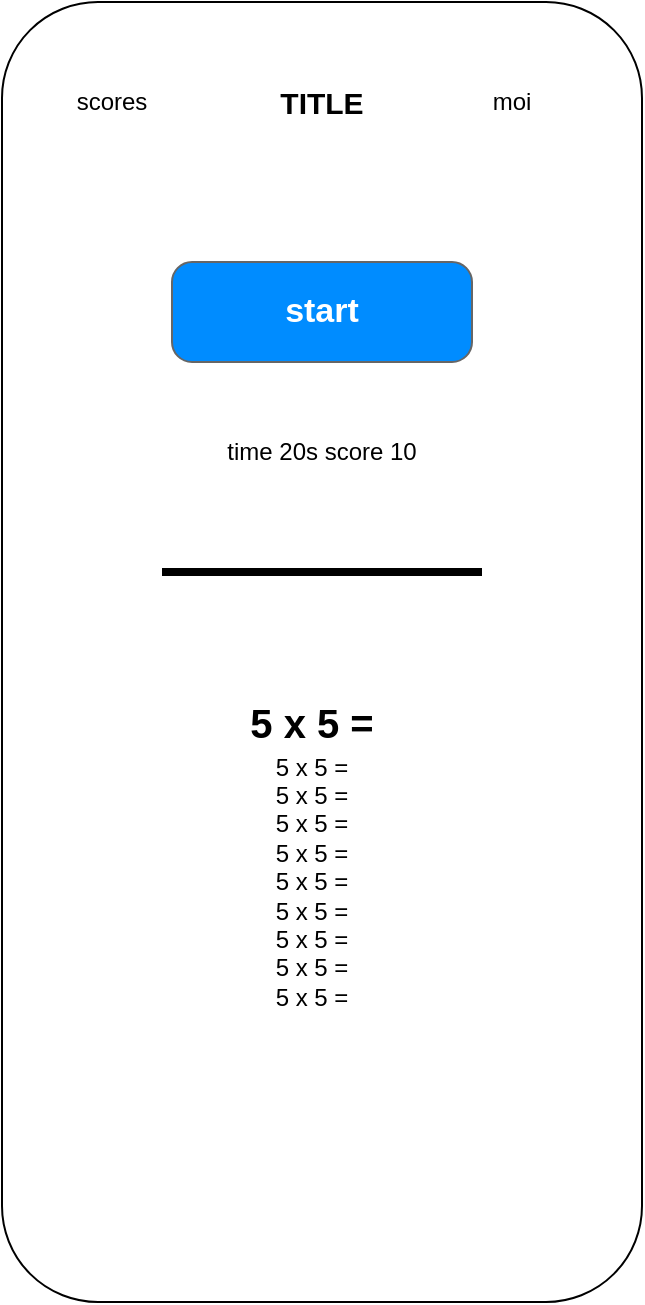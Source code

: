 <mxfile version="13.0.2" type="github"><diagram name="Page-1" id="2cc2dc42-3aac-f2a9-1cec-7a8b7cbee084"><mxGraphModel dx="1483" dy="790" grid="1" gridSize="10" guides="1" tooltips="1" connect="1" arrows="1" fold="1" page="1" pageScale="1" pageWidth="1100" pageHeight="850" background="#ffffff" math="0" shadow="0"><root><mxCell id="0"/><mxCell id="1" parent="0"/><mxCell id="Ip-DbOdoAb6VPSeORT0p-1" value="" style="rounded=1;whiteSpace=wrap;html=1;" vertex="1" parent="1"><mxGeometry x="310" y="30" width="320" height="650" as="geometry"/></mxCell><mxCell id="Ip-DbOdoAb6VPSeORT0p-3" value="start" style="strokeWidth=1;shadow=0;dashed=0;align=center;html=1;shape=mxgraph.mockup.buttons.button;strokeColor=#666666;fontColor=#ffffff;mainText=;buttonStyle=round;fontSize=17;fontStyle=1;fillColor=#008cff;whiteSpace=wrap;" vertex="1" parent="1"><mxGeometry x="395" y="160" width="150" height="50" as="geometry"/></mxCell><mxCell id="Ip-DbOdoAb6VPSeORT0p-4" value="&lt;font style=&quot;font-size: 15px&quot;&gt;&lt;b&gt;TITLE&lt;/b&gt;&lt;/font&gt;" style="text;html=1;strokeColor=none;fillColor=none;align=center;verticalAlign=middle;whiteSpace=wrap;rounded=0;" vertex="1" parent="1"><mxGeometry x="345" y="70" width="250" height="20" as="geometry"/></mxCell><mxCell id="Ip-DbOdoAb6VPSeORT0p-6" value="time 20s score 10" style="text;html=1;strokeColor=none;fillColor=none;align=center;verticalAlign=middle;whiteSpace=wrap;rounded=0;" vertex="1" parent="1"><mxGeometry x="360" y="230" width="220" height="50" as="geometry"/></mxCell><mxCell id="Ip-DbOdoAb6VPSeORT0p-10" value="" style="line;strokeWidth=4;html=1;perimeter=backbonePerimeter;points=[];outlineConnect=0;" vertex="1" parent="1"><mxGeometry x="390" y="310" width="160" height="10" as="geometry"/></mxCell><mxCell id="Ip-DbOdoAb6VPSeORT0p-11" value="&lt;font style=&quot;font-size: 20px&quot;&gt;&lt;b&gt;5 x 5 =&lt;/b&gt;&lt;/font&gt;" style="text;html=1;strokeColor=none;fillColor=none;align=center;verticalAlign=middle;whiteSpace=wrap;rounded=0;" vertex="1" parent="1"><mxGeometry x="410" y="380" width="110" height="20" as="geometry"/></mxCell><mxCell id="Ip-DbOdoAb6VPSeORT0p-12" value="&lt;div&gt;5 x 5 =&lt;/div&gt;&lt;div&gt;5 x 5 =&lt;/div&gt;&lt;div&gt;5 x 5 =&lt;/div&gt;&lt;div&gt;5 x 5 =&lt;/div&gt;&lt;div&gt;5 x 5 =&lt;/div&gt;&lt;div&gt;5 x 5 =&lt;/div&gt;&lt;div&gt;5 x 5 =&lt;/div&gt;&lt;div&gt;5 x 5 =&lt;/div&gt;&lt;div&gt;5 x 5 =&lt;/div&gt;&lt;div&gt;&lt;br&gt;&lt;/div&gt;" style="text;html=1;strokeColor=none;fillColor=none;align=center;verticalAlign=middle;whiteSpace=wrap;rounded=0;" vertex="1" parent="1"><mxGeometry x="410" y="404" width="110" height="146" as="geometry"/></mxCell><mxCell id="Ip-DbOdoAb6VPSeORT0p-14" value="scores" style="text;html=1;strokeColor=none;fillColor=none;align=center;verticalAlign=middle;whiteSpace=wrap;rounded=0;" vertex="1" parent="1"><mxGeometry x="345" y="70" width="40" height="20" as="geometry"/></mxCell><mxCell id="Ip-DbOdoAb6VPSeORT0p-15" value="moi" style="text;html=1;strokeColor=none;fillColor=none;align=center;verticalAlign=middle;whiteSpace=wrap;rounded=0;" vertex="1" parent="1"><mxGeometry x="545" y="70" width="40" height="20" as="geometry"/></mxCell></root></mxGraphModel></diagram></mxfile>